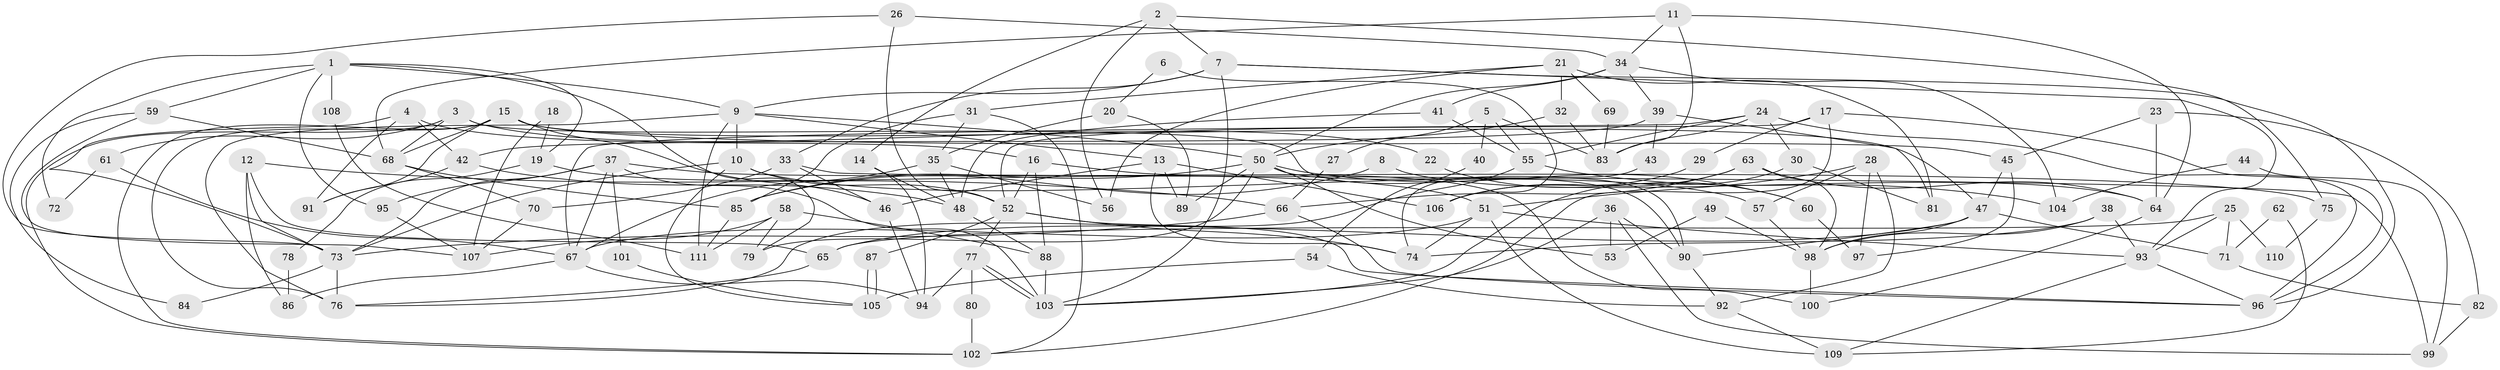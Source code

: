 // coarse degree distribution, {5: 0.15217391304347827, 14: 0.043478260869565216, 9: 0.043478260869565216, 6: 0.043478260869565216, 12: 0.08695652173913043, 7: 0.08695652173913043, 2: 0.17391304347826086, 4: 0.1956521739130435, 3: 0.15217391304347827, 10: 0.021739130434782608}
// Generated by graph-tools (version 1.1) at 2025/50/03/04/25 22:50:48]
// undirected, 111 vertices, 222 edges
graph export_dot {
  node [color=gray90,style=filled];
  1;
  2;
  3;
  4;
  5;
  6;
  7;
  8;
  9;
  10;
  11;
  12;
  13;
  14;
  15;
  16;
  17;
  18;
  19;
  20;
  21;
  22;
  23;
  24;
  25;
  26;
  27;
  28;
  29;
  30;
  31;
  32;
  33;
  34;
  35;
  36;
  37;
  38;
  39;
  40;
  41;
  42;
  43;
  44;
  45;
  46;
  47;
  48;
  49;
  50;
  51;
  52;
  53;
  54;
  55;
  56;
  57;
  58;
  59;
  60;
  61;
  62;
  63;
  64;
  65;
  66;
  67;
  68;
  69;
  70;
  71;
  72;
  73;
  74;
  75;
  76;
  77;
  78;
  79;
  80;
  81;
  82;
  83;
  84;
  85;
  86;
  87;
  88;
  89;
  90;
  91;
  92;
  93;
  94;
  95;
  96;
  97;
  98;
  99;
  100;
  101;
  102;
  103;
  104;
  105;
  106;
  107;
  108;
  109;
  110;
  111;
  1 -- 9;
  1 -- 95;
  1 -- 19;
  1 -- 59;
  1 -- 72;
  1 -- 79;
  1 -- 108;
  2 -- 7;
  2 -- 56;
  2 -- 14;
  2 -- 75;
  3 -- 68;
  3 -- 90;
  3 -- 22;
  3 -- 61;
  3 -- 102;
  4 -- 16;
  4 -- 42;
  4 -- 73;
  4 -- 91;
  5 -- 55;
  5 -- 83;
  5 -- 27;
  5 -- 40;
  6 -- 106;
  6 -- 20;
  7 -- 103;
  7 -- 9;
  7 -- 33;
  7 -- 93;
  7 -- 96;
  8 -- 85;
  8 -- 64;
  9 -- 10;
  9 -- 76;
  9 -- 13;
  9 -- 50;
  9 -- 111;
  10 -- 73;
  10 -- 52;
  10 -- 57;
  10 -- 105;
  11 -- 34;
  11 -- 83;
  11 -- 64;
  11 -- 68;
  12 -- 65;
  12 -- 73;
  12 -- 66;
  12 -- 86;
  13 -- 46;
  13 -- 74;
  13 -- 89;
  13 -- 106;
  14 -- 94;
  14 -- 48;
  15 -- 76;
  15 -- 68;
  15 -- 45;
  15 -- 46;
  15 -- 47;
  15 -- 91;
  15 -- 102;
  16 -- 52;
  16 -- 88;
  16 -- 100;
  17 -- 52;
  17 -- 102;
  17 -- 29;
  17 -- 96;
  18 -- 19;
  18 -- 107;
  19 -- 51;
  19 -- 78;
  20 -- 89;
  20 -- 35;
  21 -- 81;
  21 -- 31;
  21 -- 32;
  21 -- 56;
  21 -- 69;
  22 -- 60;
  23 -- 64;
  23 -- 45;
  23 -- 82;
  24 -- 96;
  24 -- 67;
  24 -- 30;
  24 -- 55;
  24 -- 83;
  25 -- 65;
  25 -- 93;
  25 -- 71;
  25 -- 110;
  26 -- 52;
  26 -- 73;
  26 -- 34;
  27 -- 66;
  28 -- 57;
  28 -- 51;
  28 -- 92;
  28 -- 97;
  29 -- 106;
  30 -- 103;
  30 -- 81;
  31 -- 85;
  31 -- 102;
  31 -- 35;
  32 -- 50;
  32 -- 83;
  33 -- 46;
  33 -- 70;
  33 -- 99;
  34 -- 50;
  34 -- 39;
  34 -- 41;
  34 -- 104;
  35 -- 48;
  35 -- 56;
  35 -- 67;
  36 -- 90;
  36 -- 103;
  36 -- 53;
  36 -- 99;
  37 -- 67;
  37 -- 73;
  37 -- 75;
  37 -- 95;
  37 -- 101;
  37 -- 103;
  38 -- 93;
  38 -- 98;
  38 -- 74;
  39 -- 42;
  39 -- 43;
  39 -- 81;
  40 -- 54;
  41 -- 48;
  41 -- 55;
  42 -- 48;
  42 -- 91;
  43 -- 74;
  44 -- 99;
  44 -- 104;
  45 -- 47;
  45 -- 97;
  46 -- 94;
  47 -- 71;
  47 -- 65;
  47 -- 90;
  47 -- 98;
  48 -- 88;
  49 -- 53;
  49 -- 98;
  50 -- 90;
  50 -- 53;
  50 -- 60;
  50 -- 79;
  50 -- 85;
  50 -- 89;
  51 -- 74;
  51 -- 93;
  51 -- 67;
  51 -- 109;
  52 -- 96;
  52 -- 74;
  52 -- 77;
  52 -- 87;
  54 -- 105;
  54 -- 92;
  55 -- 76;
  55 -- 104;
  57 -- 98;
  58 -- 79;
  58 -- 111;
  58 -- 88;
  58 -- 107;
  59 -- 107;
  59 -- 68;
  59 -- 84;
  60 -- 97;
  61 -- 67;
  61 -- 72;
  62 -- 71;
  62 -- 109;
  63 -- 64;
  63 -- 66;
  63 -- 98;
  63 -- 106;
  64 -- 100;
  65 -- 76;
  66 -- 96;
  66 -- 73;
  67 -- 86;
  67 -- 94;
  68 -- 70;
  68 -- 85;
  69 -- 83;
  70 -- 107;
  71 -- 82;
  73 -- 76;
  73 -- 84;
  75 -- 110;
  77 -- 103;
  77 -- 103;
  77 -- 80;
  77 -- 94;
  78 -- 86;
  80 -- 102;
  82 -- 99;
  85 -- 111;
  87 -- 105;
  87 -- 105;
  88 -- 103;
  90 -- 92;
  92 -- 109;
  93 -- 96;
  93 -- 109;
  95 -- 107;
  98 -- 100;
  101 -- 105;
  108 -- 111;
}
